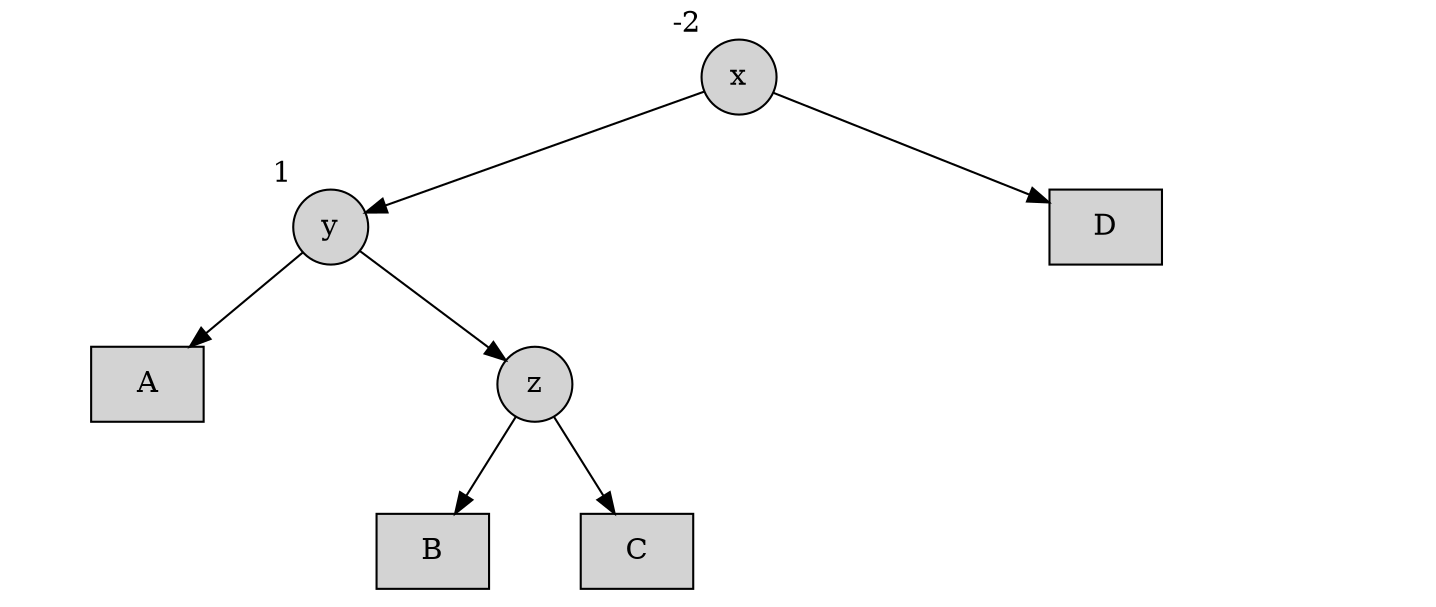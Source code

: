 digraph {
    rankdir=TB;

    node [shape=circle style=filled]

    a1 -> b1;
    a1 -> b12 [style=invis weight=10];
    a1 -> b2;

    b1 -> c1;
    b1 -> c12 [style=invis weight=10];
    b1 -> c2;

    b2 -> c3 [style=invis]
    b2 -> c34 [style=invis weight=10];
    b2 -> c4 [style=invis]

    c1 -> d1 [style=invis]
    c1 -> d12 [style=invis weight=10];
    c1 -> d2 [style=invis]

    c2 -> d3
    c2 -> d34 [style=invis weight=10];
    c2 -> d4

    c3 -> d5 [style=invis]
    c3 -> d56 [style=invis weight=10];
    c3 -> d6 [style=invis]

    c4 -> d7 [style=invis]
    c4 -> d78 [style=invis weight=10];
    c4 -> d8 [style=invis]

    a1 [label="x" xlabel=-2];
    b1 [label="y" xlabel=1];
    b2 [label="D" shape=rect];
    c1 [label="A" shape=rect];
    c2 [label="z"];
    c3 [style=invis];
    c4 [style=invis];
    d1 [style=invis];
    d2 [style=invis];
    d3 [label="B" shape=rect];
    d4 [label="C" shape=rect];
    d5 [style=invis];
    d6 [style=invis];
    d7 [style=invis];
    d8 [style=invis];

    b12 [label="" width=.1 style=invis];
    c12 [label="" width=.1 style=invis];
    c34 [label="" width=.1 style=invis];
    d12 [label="" width=.1 style=invis];
    d34 [label="" width=.1 style=invis];
    d56 [label="" width=.1 style=invis];
    d78 [label="" width=.1 style=invis];

    {rank = same; d12 c12 d34 b12 d56 c34 d78 }
}
